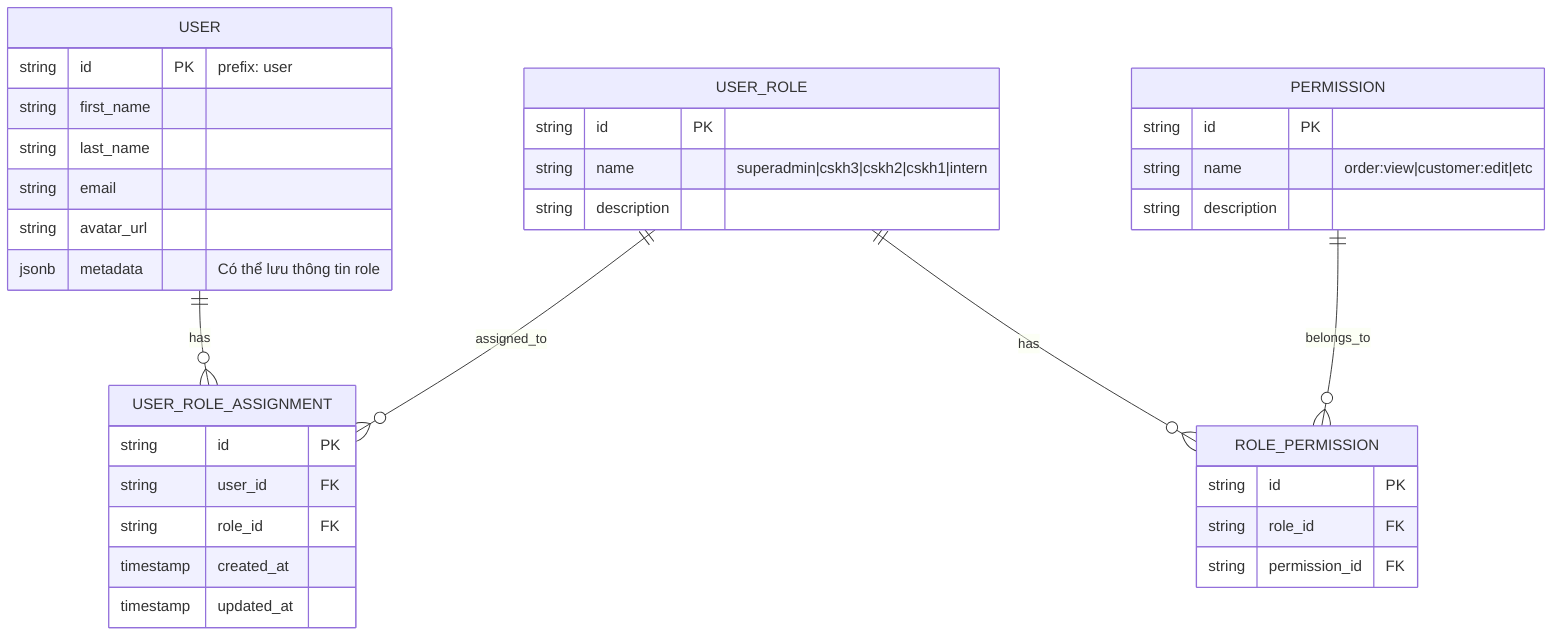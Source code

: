 erDiagram
    USER {
        string id PK "prefix: user"
        string first_name
        string last_name
        string email
        string avatar_url
        jsonb metadata "Có thể lưu thông tin role"
    }
    
    USER_ROLE {
        string id PK
        string name "superadmin|cskh3|cskh2|cskh1|intern"
        string description
    }
    
    USER_ROLE_ASSIGNMENT {
        string id PK
        string user_id FK
        string role_id FK
        timestamp created_at
        timestamp updated_at
    }
    
    PERMISSION {
        string id PK
        string name "order:view|customer:edit|etc"
        string description
    }
    
    ROLE_PERMISSION {
        string id PK
        string role_id FK
        string permission_id FK
    }
    
    USER ||--o{ USER_ROLE_ASSIGNMENT : has
    USER_ROLE ||--o{ USER_ROLE_ASSIGNMENT : assigned_to
    USER_ROLE ||--o{ ROLE_PERMISSION : has
    PERMISSION ||--o{ ROLE_PERMISSION : belongs_to
